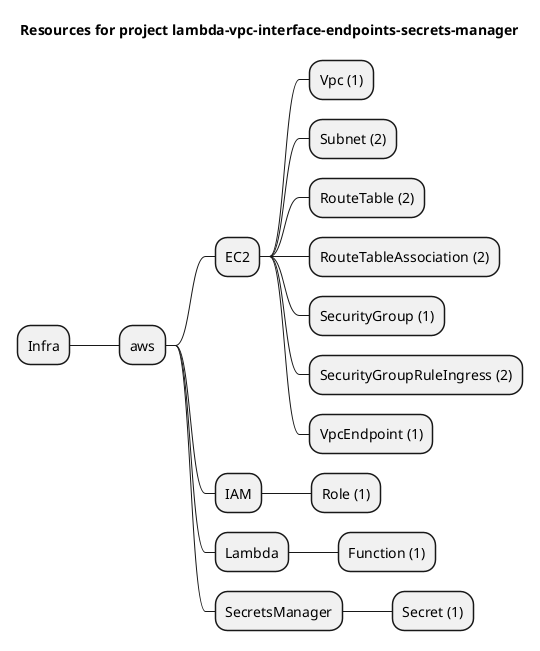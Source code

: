 @startmindmap
title Resources for project lambda-vpc-interface-endpoints-secrets-manager
skinparam monochrome true
+ Infra
++ aws
+++ EC2
++++ Vpc (1)
++++ Subnet (2)
++++ RouteTable (2)
++++ RouteTableAssociation (2)
++++ SecurityGroup (1)
++++ SecurityGroupRuleIngress (2)
++++ VpcEndpoint (1)
+++ IAM
++++ Role (1)
+++ Lambda
++++ Function (1)
+++ SecretsManager
++++ Secret (1)
@endmindmap
